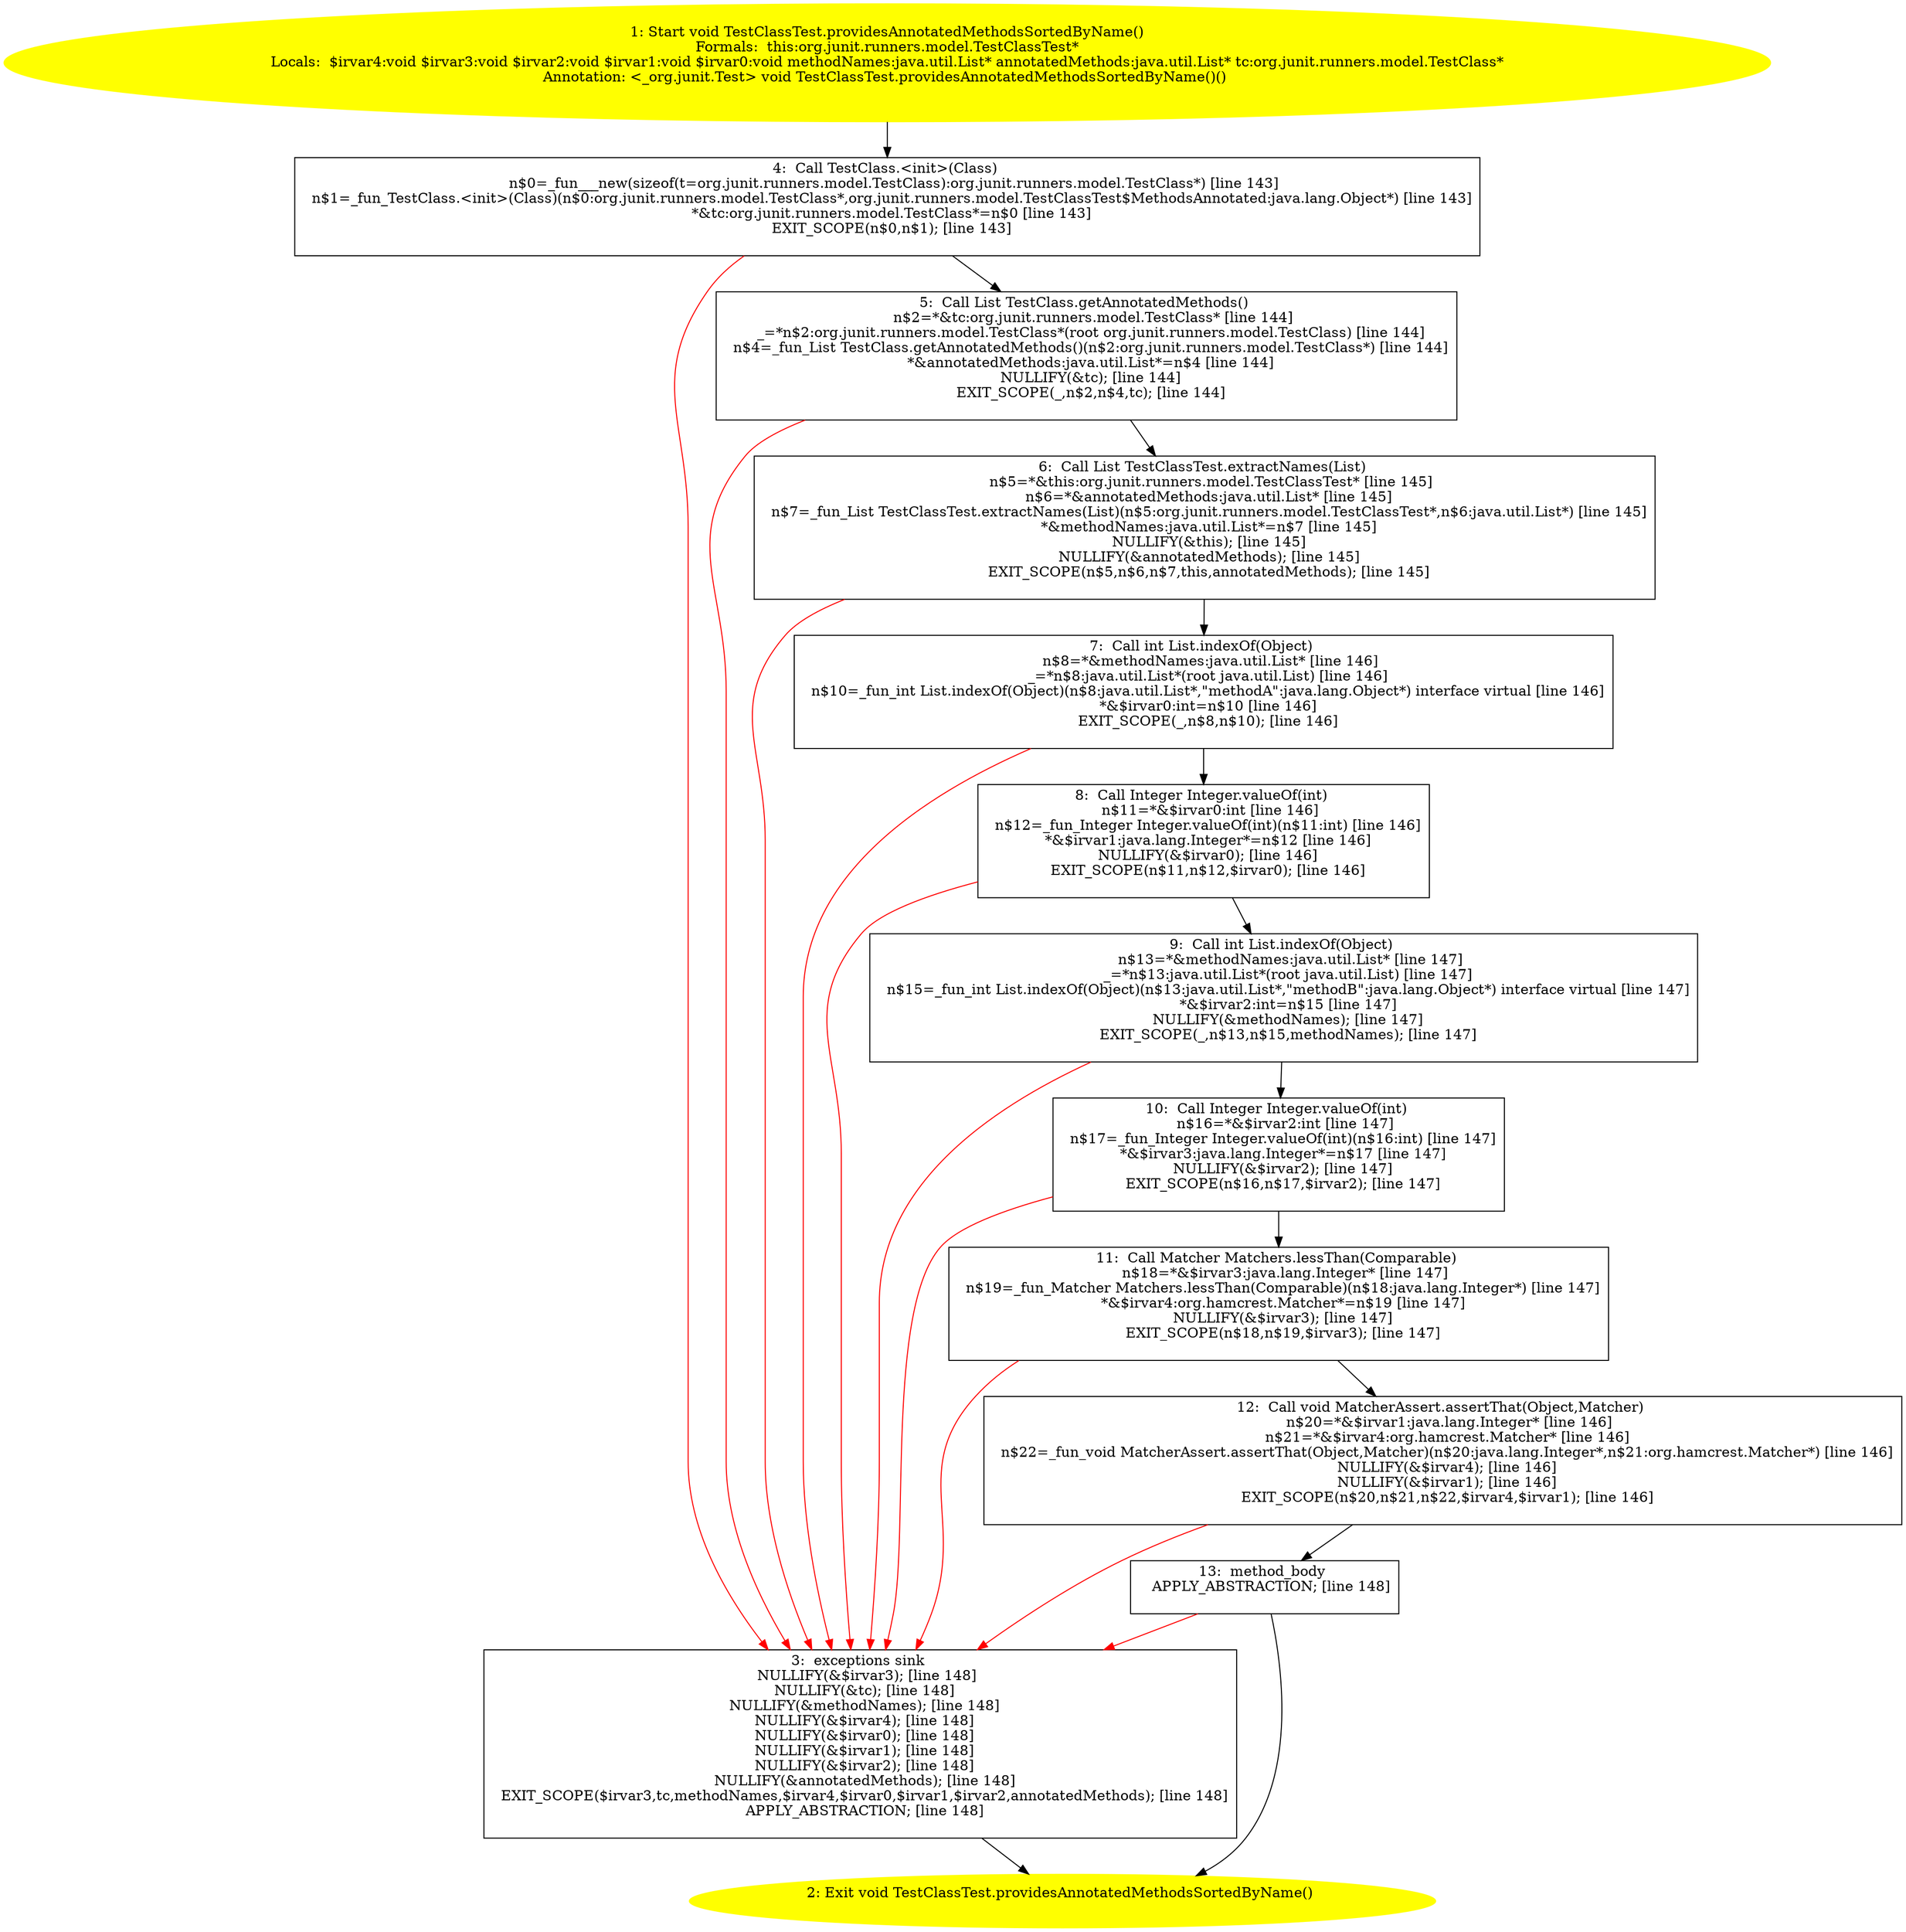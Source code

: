 /* @generated */
digraph cfg {
"org.junit.runners.model.TestClassTest.providesAnnotatedMethodsSortedByName():void.933e5f53b85a8ab7919aca3d44993723_1" [label="1: Start void TestClassTest.providesAnnotatedMethodsSortedByName()\nFormals:  this:org.junit.runners.model.TestClassTest*\nLocals:  $irvar4:void $irvar3:void $irvar2:void $irvar1:void $irvar0:void methodNames:java.util.List* annotatedMethods:java.util.List* tc:org.junit.runners.model.TestClass*\nAnnotation: <_org.junit.Test> void TestClassTest.providesAnnotatedMethodsSortedByName()() \n  " color=yellow style=filled]
	

	 "org.junit.runners.model.TestClassTest.providesAnnotatedMethodsSortedByName():void.933e5f53b85a8ab7919aca3d44993723_1" -> "org.junit.runners.model.TestClassTest.providesAnnotatedMethodsSortedByName():void.933e5f53b85a8ab7919aca3d44993723_4" ;
"org.junit.runners.model.TestClassTest.providesAnnotatedMethodsSortedByName():void.933e5f53b85a8ab7919aca3d44993723_2" [label="2: Exit void TestClassTest.providesAnnotatedMethodsSortedByName() \n  " color=yellow style=filled]
	

"org.junit.runners.model.TestClassTest.providesAnnotatedMethodsSortedByName():void.933e5f53b85a8ab7919aca3d44993723_3" [label="3:  exceptions sink \n   NULLIFY(&$irvar3); [line 148]\n  NULLIFY(&tc); [line 148]\n  NULLIFY(&methodNames); [line 148]\n  NULLIFY(&$irvar4); [line 148]\n  NULLIFY(&$irvar0); [line 148]\n  NULLIFY(&$irvar1); [line 148]\n  NULLIFY(&$irvar2); [line 148]\n  NULLIFY(&annotatedMethods); [line 148]\n  EXIT_SCOPE($irvar3,tc,methodNames,$irvar4,$irvar0,$irvar1,$irvar2,annotatedMethods); [line 148]\n  APPLY_ABSTRACTION; [line 148]\n " shape="box"]
	

	 "org.junit.runners.model.TestClassTest.providesAnnotatedMethodsSortedByName():void.933e5f53b85a8ab7919aca3d44993723_3" -> "org.junit.runners.model.TestClassTest.providesAnnotatedMethodsSortedByName():void.933e5f53b85a8ab7919aca3d44993723_2" ;
"org.junit.runners.model.TestClassTest.providesAnnotatedMethodsSortedByName():void.933e5f53b85a8ab7919aca3d44993723_4" [label="4:  Call TestClass.<init>(Class) \n   n$0=_fun___new(sizeof(t=org.junit.runners.model.TestClass):org.junit.runners.model.TestClass*) [line 143]\n  n$1=_fun_TestClass.<init>(Class)(n$0:org.junit.runners.model.TestClass*,org.junit.runners.model.TestClassTest$MethodsAnnotated:java.lang.Object*) [line 143]\n  *&tc:org.junit.runners.model.TestClass*=n$0 [line 143]\n  EXIT_SCOPE(n$0,n$1); [line 143]\n " shape="box"]
	

	 "org.junit.runners.model.TestClassTest.providesAnnotatedMethodsSortedByName():void.933e5f53b85a8ab7919aca3d44993723_4" -> "org.junit.runners.model.TestClassTest.providesAnnotatedMethodsSortedByName():void.933e5f53b85a8ab7919aca3d44993723_5" ;
	 "org.junit.runners.model.TestClassTest.providesAnnotatedMethodsSortedByName():void.933e5f53b85a8ab7919aca3d44993723_4" -> "org.junit.runners.model.TestClassTest.providesAnnotatedMethodsSortedByName():void.933e5f53b85a8ab7919aca3d44993723_3" [color="red" ];
"org.junit.runners.model.TestClassTest.providesAnnotatedMethodsSortedByName():void.933e5f53b85a8ab7919aca3d44993723_5" [label="5:  Call List TestClass.getAnnotatedMethods() \n   n$2=*&tc:org.junit.runners.model.TestClass* [line 144]\n  _=*n$2:org.junit.runners.model.TestClass*(root org.junit.runners.model.TestClass) [line 144]\n  n$4=_fun_List TestClass.getAnnotatedMethods()(n$2:org.junit.runners.model.TestClass*) [line 144]\n  *&annotatedMethods:java.util.List*=n$4 [line 144]\n  NULLIFY(&tc); [line 144]\n  EXIT_SCOPE(_,n$2,n$4,tc); [line 144]\n " shape="box"]
	

	 "org.junit.runners.model.TestClassTest.providesAnnotatedMethodsSortedByName():void.933e5f53b85a8ab7919aca3d44993723_5" -> "org.junit.runners.model.TestClassTest.providesAnnotatedMethodsSortedByName():void.933e5f53b85a8ab7919aca3d44993723_6" ;
	 "org.junit.runners.model.TestClassTest.providesAnnotatedMethodsSortedByName():void.933e5f53b85a8ab7919aca3d44993723_5" -> "org.junit.runners.model.TestClassTest.providesAnnotatedMethodsSortedByName():void.933e5f53b85a8ab7919aca3d44993723_3" [color="red" ];
"org.junit.runners.model.TestClassTest.providesAnnotatedMethodsSortedByName():void.933e5f53b85a8ab7919aca3d44993723_6" [label="6:  Call List TestClassTest.extractNames(List) \n   n$5=*&this:org.junit.runners.model.TestClassTest* [line 145]\n  n$6=*&annotatedMethods:java.util.List* [line 145]\n  n$7=_fun_List TestClassTest.extractNames(List)(n$5:org.junit.runners.model.TestClassTest*,n$6:java.util.List*) [line 145]\n  *&methodNames:java.util.List*=n$7 [line 145]\n  NULLIFY(&this); [line 145]\n  NULLIFY(&annotatedMethods); [line 145]\n  EXIT_SCOPE(n$5,n$6,n$7,this,annotatedMethods); [line 145]\n " shape="box"]
	

	 "org.junit.runners.model.TestClassTest.providesAnnotatedMethodsSortedByName():void.933e5f53b85a8ab7919aca3d44993723_6" -> "org.junit.runners.model.TestClassTest.providesAnnotatedMethodsSortedByName():void.933e5f53b85a8ab7919aca3d44993723_7" ;
	 "org.junit.runners.model.TestClassTest.providesAnnotatedMethodsSortedByName():void.933e5f53b85a8ab7919aca3d44993723_6" -> "org.junit.runners.model.TestClassTest.providesAnnotatedMethodsSortedByName():void.933e5f53b85a8ab7919aca3d44993723_3" [color="red" ];
"org.junit.runners.model.TestClassTest.providesAnnotatedMethodsSortedByName():void.933e5f53b85a8ab7919aca3d44993723_7" [label="7:  Call int List.indexOf(Object) \n   n$8=*&methodNames:java.util.List* [line 146]\n  _=*n$8:java.util.List*(root java.util.List) [line 146]\n  n$10=_fun_int List.indexOf(Object)(n$8:java.util.List*,\"methodA\":java.lang.Object*) interface virtual [line 146]\n  *&$irvar0:int=n$10 [line 146]\n  EXIT_SCOPE(_,n$8,n$10); [line 146]\n " shape="box"]
	

	 "org.junit.runners.model.TestClassTest.providesAnnotatedMethodsSortedByName():void.933e5f53b85a8ab7919aca3d44993723_7" -> "org.junit.runners.model.TestClassTest.providesAnnotatedMethodsSortedByName():void.933e5f53b85a8ab7919aca3d44993723_8" ;
	 "org.junit.runners.model.TestClassTest.providesAnnotatedMethodsSortedByName():void.933e5f53b85a8ab7919aca3d44993723_7" -> "org.junit.runners.model.TestClassTest.providesAnnotatedMethodsSortedByName():void.933e5f53b85a8ab7919aca3d44993723_3" [color="red" ];
"org.junit.runners.model.TestClassTest.providesAnnotatedMethodsSortedByName():void.933e5f53b85a8ab7919aca3d44993723_8" [label="8:  Call Integer Integer.valueOf(int) \n   n$11=*&$irvar0:int [line 146]\n  n$12=_fun_Integer Integer.valueOf(int)(n$11:int) [line 146]\n  *&$irvar1:java.lang.Integer*=n$12 [line 146]\n  NULLIFY(&$irvar0); [line 146]\n  EXIT_SCOPE(n$11,n$12,$irvar0); [line 146]\n " shape="box"]
	

	 "org.junit.runners.model.TestClassTest.providesAnnotatedMethodsSortedByName():void.933e5f53b85a8ab7919aca3d44993723_8" -> "org.junit.runners.model.TestClassTest.providesAnnotatedMethodsSortedByName():void.933e5f53b85a8ab7919aca3d44993723_9" ;
	 "org.junit.runners.model.TestClassTest.providesAnnotatedMethodsSortedByName():void.933e5f53b85a8ab7919aca3d44993723_8" -> "org.junit.runners.model.TestClassTest.providesAnnotatedMethodsSortedByName():void.933e5f53b85a8ab7919aca3d44993723_3" [color="red" ];
"org.junit.runners.model.TestClassTest.providesAnnotatedMethodsSortedByName():void.933e5f53b85a8ab7919aca3d44993723_9" [label="9:  Call int List.indexOf(Object) \n   n$13=*&methodNames:java.util.List* [line 147]\n  _=*n$13:java.util.List*(root java.util.List) [line 147]\n  n$15=_fun_int List.indexOf(Object)(n$13:java.util.List*,\"methodB\":java.lang.Object*) interface virtual [line 147]\n  *&$irvar2:int=n$15 [line 147]\n  NULLIFY(&methodNames); [line 147]\n  EXIT_SCOPE(_,n$13,n$15,methodNames); [line 147]\n " shape="box"]
	

	 "org.junit.runners.model.TestClassTest.providesAnnotatedMethodsSortedByName():void.933e5f53b85a8ab7919aca3d44993723_9" -> "org.junit.runners.model.TestClassTest.providesAnnotatedMethodsSortedByName():void.933e5f53b85a8ab7919aca3d44993723_10" ;
	 "org.junit.runners.model.TestClassTest.providesAnnotatedMethodsSortedByName():void.933e5f53b85a8ab7919aca3d44993723_9" -> "org.junit.runners.model.TestClassTest.providesAnnotatedMethodsSortedByName():void.933e5f53b85a8ab7919aca3d44993723_3" [color="red" ];
"org.junit.runners.model.TestClassTest.providesAnnotatedMethodsSortedByName():void.933e5f53b85a8ab7919aca3d44993723_10" [label="10:  Call Integer Integer.valueOf(int) \n   n$16=*&$irvar2:int [line 147]\n  n$17=_fun_Integer Integer.valueOf(int)(n$16:int) [line 147]\n  *&$irvar3:java.lang.Integer*=n$17 [line 147]\n  NULLIFY(&$irvar2); [line 147]\n  EXIT_SCOPE(n$16,n$17,$irvar2); [line 147]\n " shape="box"]
	

	 "org.junit.runners.model.TestClassTest.providesAnnotatedMethodsSortedByName():void.933e5f53b85a8ab7919aca3d44993723_10" -> "org.junit.runners.model.TestClassTest.providesAnnotatedMethodsSortedByName():void.933e5f53b85a8ab7919aca3d44993723_11" ;
	 "org.junit.runners.model.TestClassTest.providesAnnotatedMethodsSortedByName():void.933e5f53b85a8ab7919aca3d44993723_10" -> "org.junit.runners.model.TestClassTest.providesAnnotatedMethodsSortedByName():void.933e5f53b85a8ab7919aca3d44993723_3" [color="red" ];
"org.junit.runners.model.TestClassTest.providesAnnotatedMethodsSortedByName():void.933e5f53b85a8ab7919aca3d44993723_11" [label="11:  Call Matcher Matchers.lessThan(Comparable) \n   n$18=*&$irvar3:java.lang.Integer* [line 147]\n  n$19=_fun_Matcher Matchers.lessThan(Comparable)(n$18:java.lang.Integer*) [line 147]\n  *&$irvar4:org.hamcrest.Matcher*=n$19 [line 147]\n  NULLIFY(&$irvar3); [line 147]\n  EXIT_SCOPE(n$18,n$19,$irvar3); [line 147]\n " shape="box"]
	

	 "org.junit.runners.model.TestClassTest.providesAnnotatedMethodsSortedByName():void.933e5f53b85a8ab7919aca3d44993723_11" -> "org.junit.runners.model.TestClassTest.providesAnnotatedMethodsSortedByName():void.933e5f53b85a8ab7919aca3d44993723_12" ;
	 "org.junit.runners.model.TestClassTest.providesAnnotatedMethodsSortedByName():void.933e5f53b85a8ab7919aca3d44993723_11" -> "org.junit.runners.model.TestClassTest.providesAnnotatedMethodsSortedByName():void.933e5f53b85a8ab7919aca3d44993723_3" [color="red" ];
"org.junit.runners.model.TestClassTest.providesAnnotatedMethodsSortedByName():void.933e5f53b85a8ab7919aca3d44993723_12" [label="12:  Call void MatcherAssert.assertThat(Object,Matcher) \n   n$20=*&$irvar1:java.lang.Integer* [line 146]\n  n$21=*&$irvar4:org.hamcrest.Matcher* [line 146]\n  n$22=_fun_void MatcherAssert.assertThat(Object,Matcher)(n$20:java.lang.Integer*,n$21:org.hamcrest.Matcher*) [line 146]\n  NULLIFY(&$irvar4); [line 146]\n  NULLIFY(&$irvar1); [line 146]\n  EXIT_SCOPE(n$20,n$21,n$22,$irvar4,$irvar1); [line 146]\n " shape="box"]
	

	 "org.junit.runners.model.TestClassTest.providesAnnotatedMethodsSortedByName():void.933e5f53b85a8ab7919aca3d44993723_12" -> "org.junit.runners.model.TestClassTest.providesAnnotatedMethodsSortedByName():void.933e5f53b85a8ab7919aca3d44993723_13" ;
	 "org.junit.runners.model.TestClassTest.providesAnnotatedMethodsSortedByName():void.933e5f53b85a8ab7919aca3d44993723_12" -> "org.junit.runners.model.TestClassTest.providesAnnotatedMethodsSortedByName():void.933e5f53b85a8ab7919aca3d44993723_3" [color="red" ];
"org.junit.runners.model.TestClassTest.providesAnnotatedMethodsSortedByName():void.933e5f53b85a8ab7919aca3d44993723_13" [label="13:  method_body \n   APPLY_ABSTRACTION; [line 148]\n " shape="box"]
	

	 "org.junit.runners.model.TestClassTest.providesAnnotatedMethodsSortedByName():void.933e5f53b85a8ab7919aca3d44993723_13" -> "org.junit.runners.model.TestClassTest.providesAnnotatedMethodsSortedByName():void.933e5f53b85a8ab7919aca3d44993723_2" ;
	 "org.junit.runners.model.TestClassTest.providesAnnotatedMethodsSortedByName():void.933e5f53b85a8ab7919aca3d44993723_13" -> "org.junit.runners.model.TestClassTest.providesAnnotatedMethodsSortedByName():void.933e5f53b85a8ab7919aca3d44993723_3" [color="red" ];
}
